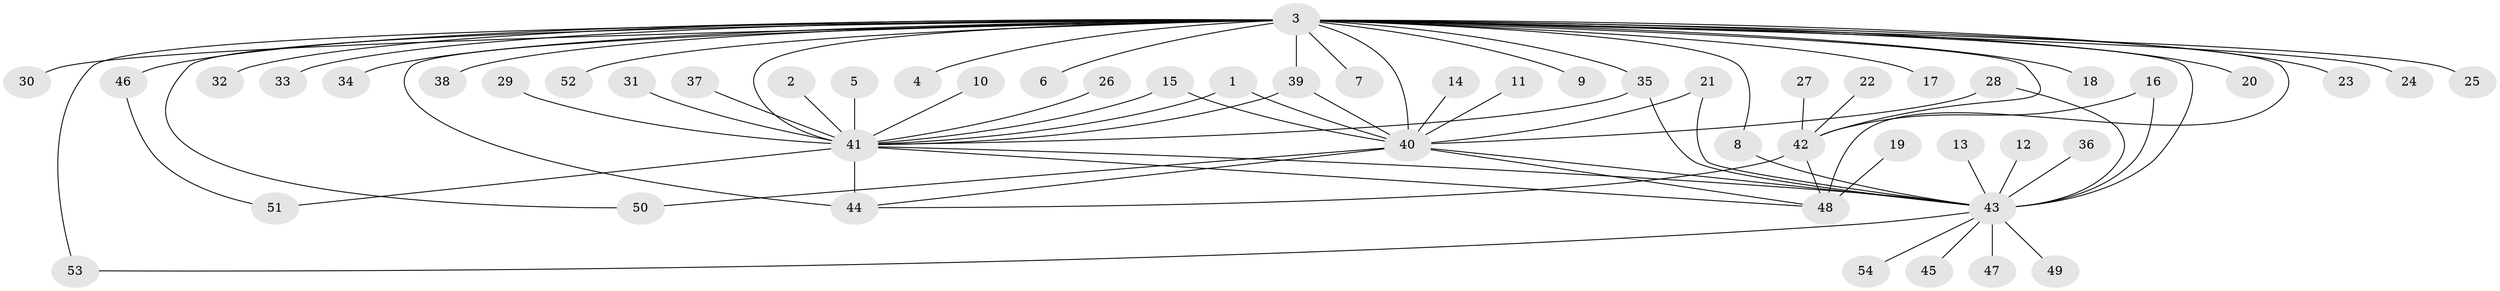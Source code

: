 // original degree distribution, {22: 0.009259259259259259, 26: 0.009259259259259259, 3: 0.08333333333333333, 7: 0.018518518518518517, 16: 0.009259259259259259, 2: 0.24074074074074073, 1: 0.5, 8: 0.009259259259259259, 11: 0.009259259259259259, 6: 0.009259259259259259, 4: 0.06481481481481481, 9: 0.018518518518518517, 5: 0.018518518518518517}
// Generated by graph-tools (version 1.1) at 2025/26/03/09/25 03:26:07]
// undirected, 54 vertices, 74 edges
graph export_dot {
graph [start="1"]
  node [color=gray90,style=filled];
  1;
  2;
  3;
  4;
  5;
  6;
  7;
  8;
  9;
  10;
  11;
  12;
  13;
  14;
  15;
  16;
  17;
  18;
  19;
  20;
  21;
  22;
  23;
  24;
  25;
  26;
  27;
  28;
  29;
  30;
  31;
  32;
  33;
  34;
  35;
  36;
  37;
  38;
  39;
  40;
  41;
  42;
  43;
  44;
  45;
  46;
  47;
  48;
  49;
  50;
  51;
  52;
  53;
  54;
  1 -- 40 [weight=1.0];
  1 -- 41 [weight=1.0];
  2 -- 41 [weight=1.0];
  3 -- 4 [weight=1.0];
  3 -- 6 [weight=1.0];
  3 -- 7 [weight=1.0];
  3 -- 8 [weight=1.0];
  3 -- 9 [weight=1.0];
  3 -- 17 [weight=1.0];
  3 -- 18 [weight=1.0];
  3 -- 20 [weight=1.0];
  3 -- 23 [weight=2.0];
  3 -- 24 [weight=1.0];
  3 -- 25 [weight=1.0];
  3 -- 30 [weight=1.0];
  3 -- 32 [weight=1.0];
  3 -- 33 [weight=2.0];
  3 -- 34 [weight=1.0];
  3 -- 35 [weight=1.0];
  3 -- 38 [weight=2.0];
  3 -- 39 [weight=2.0];
  3 -- 40 [weight=3.0];
  3 -- 41 [weight=3.0];
  3 -- 42 [weight=1.0];
  3 -- 43 [weight=3.0];
  3 -- 44 [weight=2.0];
  3 -- 46 [weight=2.0];
  3 -- 48 [weight=2.0];
  3 -- 50 [weight=1.0];
  3 -- 52 [weight=1.0];
  3 -- 53 [weight=2.0];
  5 -- 41 [weight=1.0];
  8 -- 43 [weight=1.0];
  10 -- 41 [weight=1.0];
  11 -- 40 [weight=1.0];
  12 -- 43 [weight=1.0];
  13 -- 43 [weight=1.0];
  14 -- 40 [weight=1.0];
  15 -- 40 [weight=1.0];
  15 -- 41 [weight=1.0];
  16 -- 42 [weight=1.0];
  16 -- 43 [weight=1.0];
  19 -- 48 [weight=1.0];
  21 -- 40 [weight=1.0];
  21 -- 43 [weight=1.0];
  22 -- 42 [weight=1.0];
  26 -- 41 [weight=1.0];
  27 -- 42 [weight=1.0];
  28 -- 40 [weight=1.0];
  28 -- 43 [weight=1.0];
  29 -- 41 [weight=1.0];
  31 -- 41 [weight=1.0];
  35 -- 41 [weight=1.0];
  35 -- 43 [weight=1.0];
  36 -- 43 [weight=1.0];
  37 -- 41 [weight=1.0];
  39 -- 40 [weight=1.0];
  39 -- 41 [weight=1.0];
  40 -- 43 [weight=1.0];
  40 -- 44 [weight=1.0];
  40 -- 48 [weight=1.0];
  40 -- 50 [weight=1.0];
  41 -- 43 [weight=1.0];
  41 -- 44 [weight=1.0];
  41 -- 48 [weight=1.0];
  41 -- 51 [weight=1.0];
  42 -- 44 [weight=1.0];
  42 -- 48 [weight=1.0];
  43 -- 45 [weight=1.0];
  43 -- 47 [weight=1.0];
  43 -- 49 [weight=2.0];
  43 -- 53 [weight=1.0];
  43 -- 54 [weight=1.0];
  46 -- 51 [weight=1.0];
}
